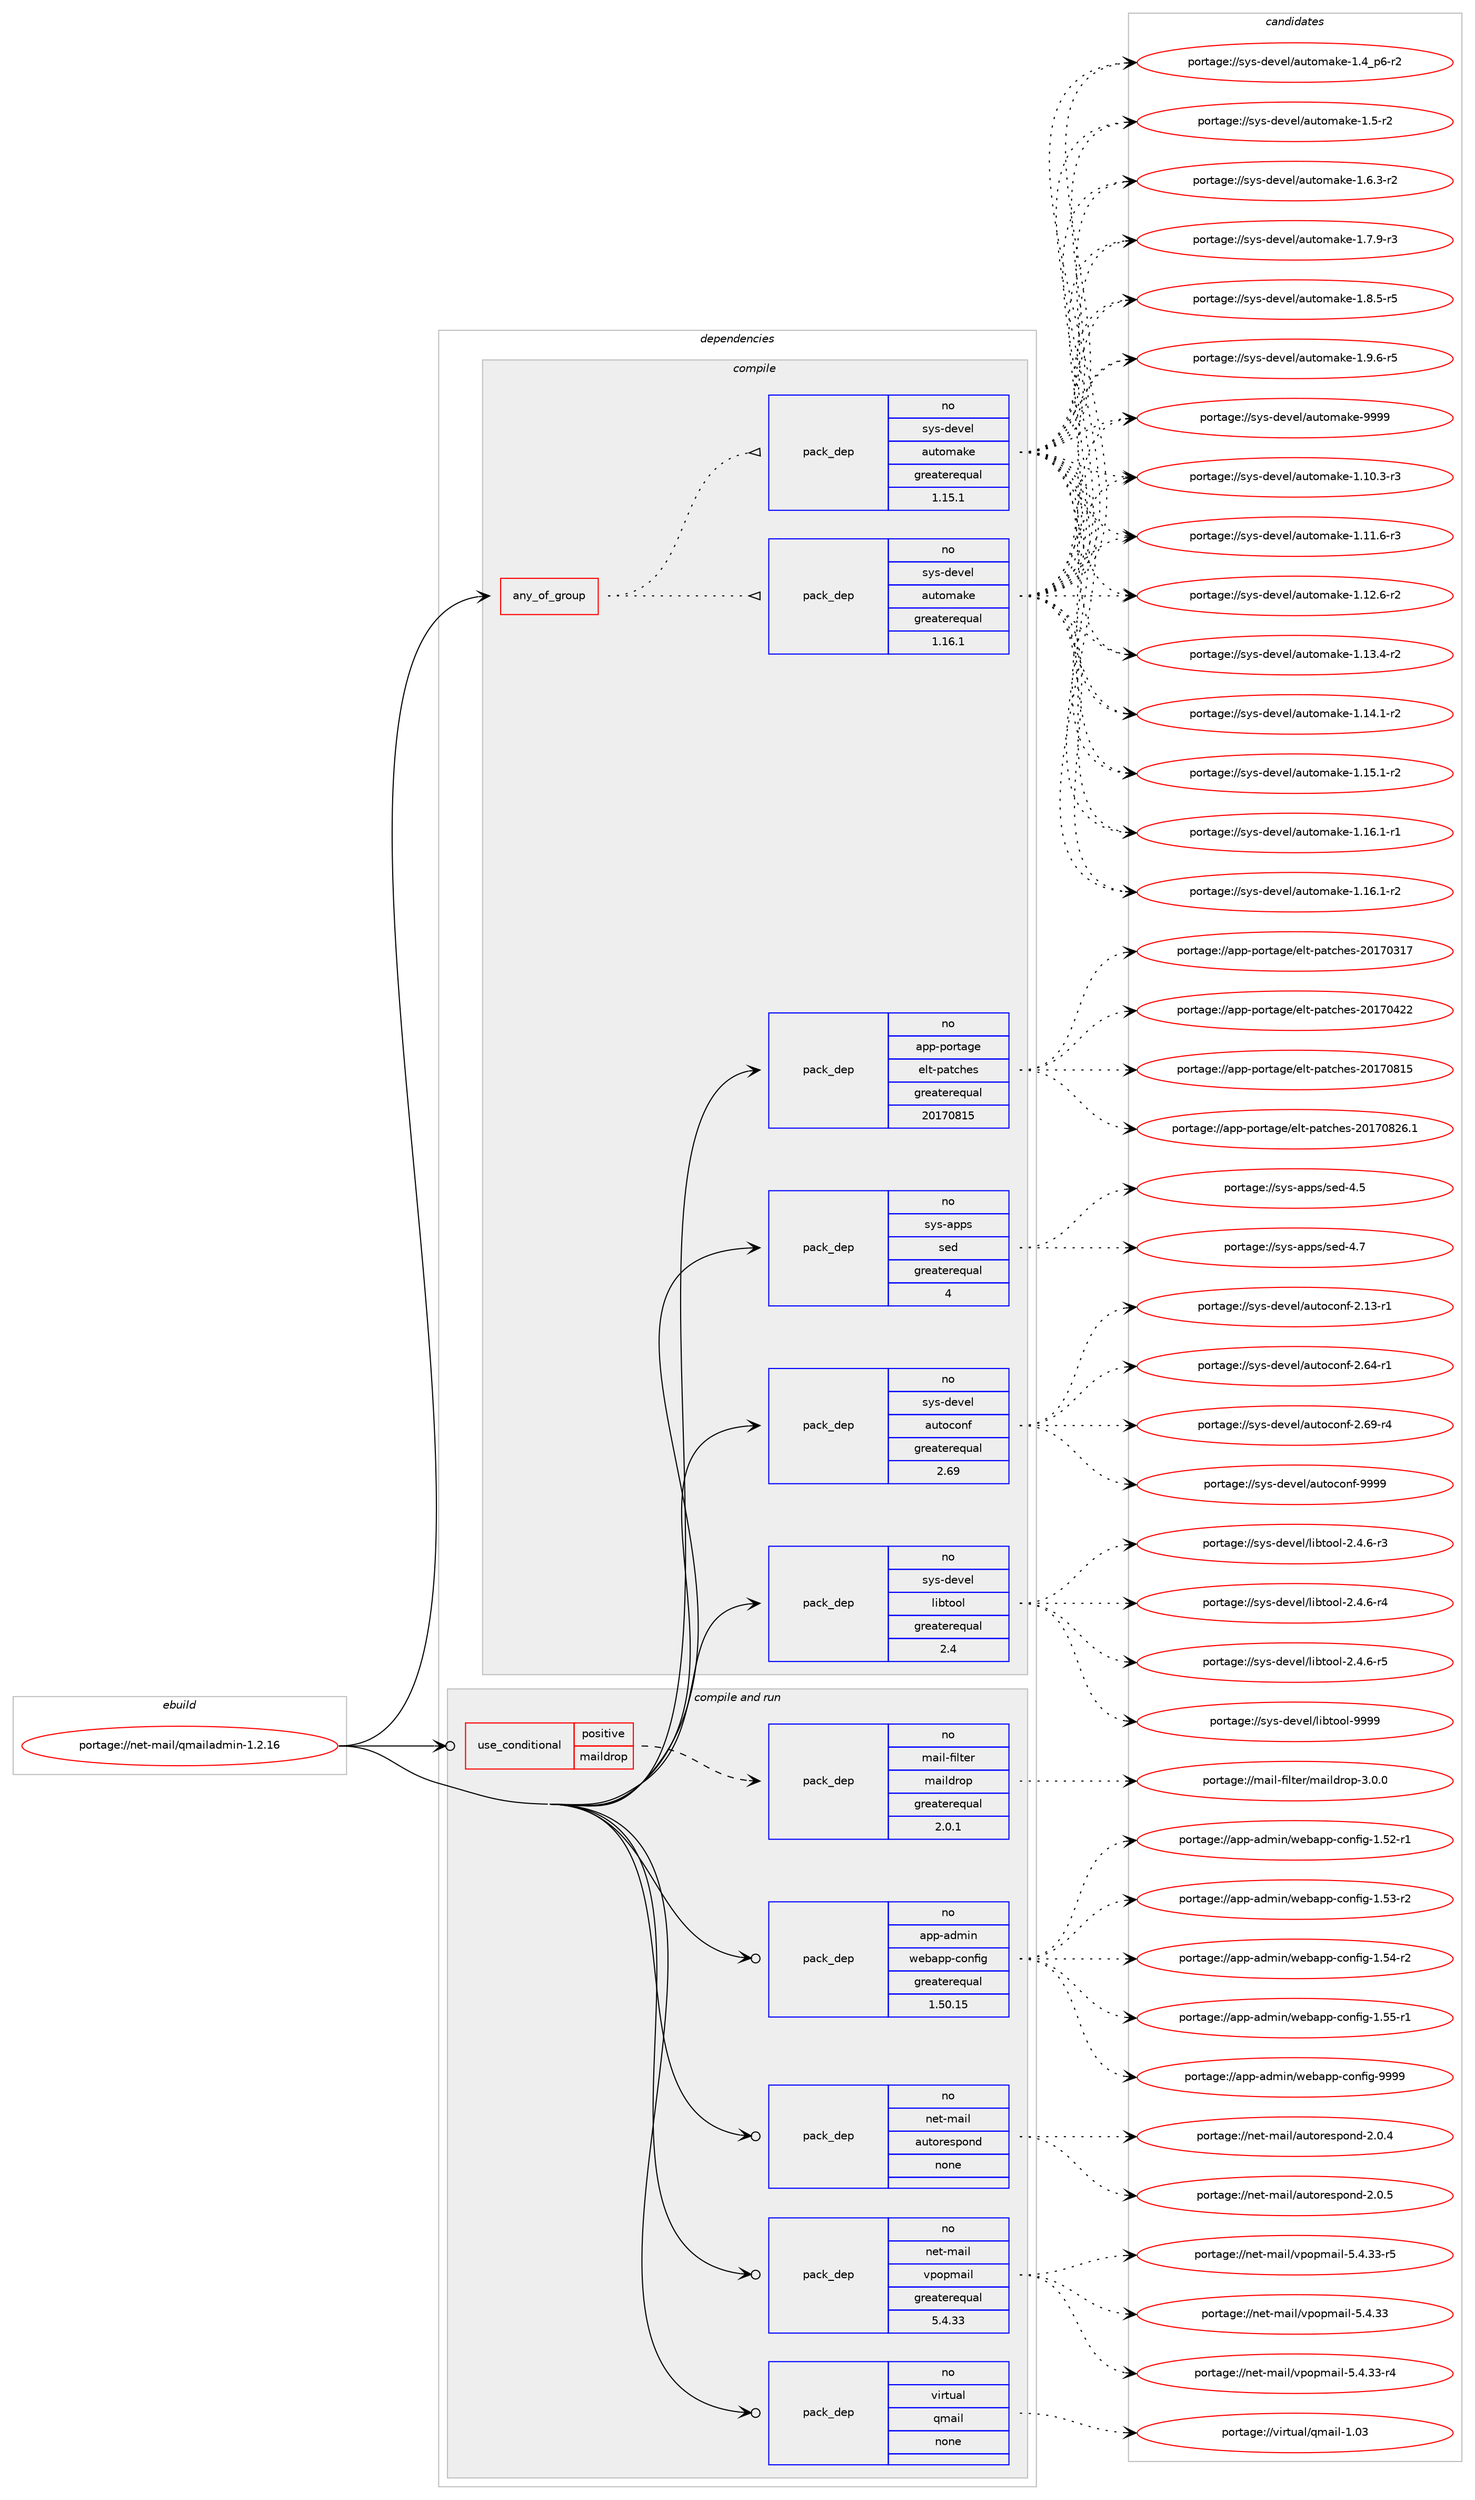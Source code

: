 digraph prolog {

# *************
# Graph options
# *************

newrank=true;
concentrate=true;
compound=true;
graph [rankdir=LR,fontname=Helvetica,fontsize=10,ranksep=1.5];#, ranksep=2.5, nodesep=0.2];
edge  [arrowhead=vee];
node  [fontname=Helvetica,fontsize=10];

# **********
# The ebuild
# **********

subgraph cluster_leftcol {
color=gray;
rank=same;
label=<<i>ebuild</i>>;
id [label="portage://net-mail/qmailadmin-1.2.16", color=red, width=4, href="../net-mail/qmailadmin-1.2.16.svg"];
}

# ****************
# The dependencies
# ****************

subgraph cluster_midcol {
color=gray;
label=<<i>dependencies</i>>;
subgraph cluster_compile {
fillcolor="#eeeeee";
style=filled;
label=<<i>compile</i>>;
subgraph any5905 {
dependency363575 [label=<<TABLE BORDER="0" CELLBORDER="1" CELLSPACING="0" CELLPADDING="4"><TR><TD CELLPADDING="10">any_of_group</TD></TR></TABLE>>, shape=none, color=red];subgraph pack266492 {
dependency363576 [label=<<TABLE BORDER="0" CELLBORDER="1" CELLSPACING="0" CELLPADDING="4" WIDTH="220"><TR><TD ROWSPAN="6" CELLPADDING="30">pack_dep</TD></TR><TR><TD WIDTH="110">no</TD></TR><TR><TD>sys-devel</TD></TR><TR><TD>automake</TD></TR><TR><TD>greaterequal</TD></TR><TR><TD>1.16.1</TD></TR></TABLE>>, shape=none, color=blue];
}
dependency363575:e -> dependency363576:w [weight=20,style="dotted",arrowhead="oinv"];
subgraph pack266493 {
dependency363577 [label=<<TABLE BORDER="0" CELLBORDER="1" CELLSPACING="0" CELLPADDING="4" WIDTH="220"><TR><TD ROWSPAN="6" CELLPADDING="30">pack_dep</TD></TR><TR><TD WIDTH="110">no</TD></TR><TR><TD>sys-devel</TD></TR><TR><TD>automake</TD></TR><TR><TD>greaterequal</TD></TR><TR><TD>1.15.1</TD></TR></TABLE>>, shape=none, color=blue];
}
dependency363575:e -> dependency363577:w [weight=20,style="dotted",arrowhead="oinv"];
}
id:e -> dependency363575:w [weight=20,style="solid",arrowhead="vee"];
subgraph pack266494 {
dependency363578 [label=<<TABLE BORDER="0" CELLBORDER="1" CELLSPACING="0" CELLPADDING="4" WIDTH="220"><TR><TD ROWSPAN="6" CELLPADDING="30">pack_dep</TD></TR><TR><TD WIDTH="110">no</TD></TR><TR><TD>app-portage</TD></TR><TR><TD>elt-patches</TD></TR><TR><TD>greaterequal</TD></TR><TR><TD>20170815</TD></TR></TABLE>>, shape=none, color=blue];
}
id:e -> dependency363578:w [weight=20,style="solid",arrowhead="vee"];
subgraph pack266495 {
dependency363579 [label=<<TABLE BORDER="0" CELLBORDER="1" CELLSPACING="0" CELLPADDING="4" WIDTH="220"><TR><TD ROWSPAN="6" CELLPADDING="30">pack_dep</TD></TR><TR><TD WIDTH="110">no</TD></TR><TR><TD>sys-apps</TD></TR><TR><TD>sed</TD></TR><TR><TD>greaterequal</TD></TR><TR><TD>4</TD></TR></TABLE>>, shape=none, color=blue];
}
id:e -> dependency363579:w [weight=20,style="solid",arrowhead="vee"];
subgraph pack266496 {
dependency363580 [label=<<TABLE BORDER="0" CELLBORDER="1" CELLSPACING="0" CELLPADDING="4" WIDTH="220"><TR><TD ROWSPAN="6" CELLPADDING="30">pack_dep</TD></TR><TR><TD WIDTH="110">no</TD></TR><TR><TD>sys-devel</TD></TR><TR><TD>autoconf</TD></TR><TR><TD>greaterequal</TD></TR><TR><TD>2.69</TD></TR></TABLE>>, shape=none, color=blue];
}
id:e -> dependency363580:w [weight=20,style="solid",arrowhead="vee"];
subgraph pack266497 {
dependency363581 [label=<<TABLE BORDER="0" CELLBORDER="1" CELLSPACING="0" CELLPADDING="4" WIDTH="220"><TR><TD ROWSPAN="6" CELLPADDING="30">pack_dep</TD></TR><TR><TD WIDTH="110">no</TD></TR><TR><TD>sys-devel</TD></TR><TR><TD>libtool</TD></TR><TR><TD>greaterequal</TD></TR><TR><TD>2.4</TD></TR></TABLE>>, shape=none, color=blue];
}
id:e -> dependency363581:w [weight=20,style="solid",arrowhead="vee"];
}
subgraph cluster_compileandrun {
fillcolor="#eeeeee";
style=filled;
label=<<i>compile and run</i>>;
subgraph cond91026 {
dependency363582 [label=<<TABLE BORDER="0" CELLBORDER="1" CELLSPACING="0" CELLPADDING="4"><TR><TD ROWSPAN="3" CELLPADDING="10">use_conditional</TD></TR><TR><TD>positive</TD></TR><TR><TD>maildrop</TD></TR></TABLE>>, shape=none, color=red];
subgraph pack266498 {
dependency363583 [label=<<TABLE BORDER="0" CELLBORDER="1" CELLSPACING="0" CELLPADDING="4" WIDTH="220"><TR><TD ROWSPAN="6" CELLPADDING="30">pack_dep</TD></TR><TR><TD WIDTH="110">no</TD></TR><TR><TD>mail-filter</TD></TR><TR><TD>maildrop</TD></TR><TR><TD>greaterequal</TD></TR><TR><TD>2.0.1</TD></TR></TABLE>>, shape=none, color=blue];
}
dependency363582:e -> dependency363583:w [weight=20,style="dashed",arrowhead="vee"];
}
id:e -> dependency363582:w [weight=20,style="solid",arrowhead="odotvee"];
subgraph pack266499 {
dependency363584 [label=<<TABLE BORDER="0" CELLBORDER="1" CELLSPACING="0" CELLPADDING="4" WIDTH="220"><TR><TD ROWSPAN="6" CELLPADDING="30">pack_dep</TD></TR><TR><TD WIDTH="110">no</TD></TR><TR><TD>app-admin</TD></TR><TR><TD>webapp-config</TD></TR><TR><TD>greaterequal</TD></TR><TR><TD>1.50.15</TD></TR></TABLE>>, shape=none, color=blue];
}
id:e -> dependency363584:w [weight=20,style="solid",arrowhead="odotvee"];
subgraph pack266500 {
dependency363585 [label=<<TABLE BORDER="0" CELLBORDER="1" CELLSPACING="0" CELLPADDING="4" WIDTH="220"><TR><TD ROWSPAN="6" CELLPADDING="30">pack_dep</TD></TR><TR><TD WIDTH="110">no</TD></TR><TR><TD>net-mail</TD></TR><TR><TD>autorespond</TD></TR><TR><TD>none</TD></TR><TR><TD></TD></TR></TABLE>>, shape=none, color=blue];
}
id:e -> dependency363585:w [weight=20,style="solid",arrowhead="odotvee"];
subgraph pack266501 {
dependency363586 [label=<<TABLE BORDER="0" CELLBORDER="1" CELLSPACING="0" CELLPADDING="4" WIDTH="220"><TR><TD ROWSPAN="6" CELLPADDING="30">pack_dep</TD></TR><TR><TD WIDTH="110">no</TD></TR><TR><TD>net-mail</TD></TR><TR><TD>vpopmail</TD></TR><TR><TD>greaterequal</TD></TR><TR><TD>5.4.33</TD></TR></TABLE>>, shape=none, color=blue];
}
id:e -> dependency363586:w [weight=20,style="solid",arrowhead="odotvee"];
subgraph pack266502 {
dependency363587 [label=<<TABLE BORDER="0" CELLBORDER="1" CELLSPACING="0" CELLPADDING="4" WIDTH="220"><TR><TD ROWSPAN="6" CELLPADDING="30">pack_dep</TD></TR><TR><TD WIDTH="110">no</TD></TR><TR><TD>virtual</TD></TR><TR><TD>qmail</TD></TR><TR><TD>none</TD></TR><TR><TD></TD></TR></TABLE>>, shape=none, color=blue];
}
id:e -> dependency363587:w [weight=20,style="solid",arrowhead="odotvee"];
}
subgraph cluster_run {
fillcolor="#eeeeee";
style=filled;
label=<<i>run</i>>;
}
}

# **************
# The candidates
# **************

subgraph cluster_choices {
rank=same;
color=gray;
label=<<i>candidates</i>>;

subgraph choice266492 {
color=black;
nodesep=1;
choiceportage11512111545100101118101108479711711611110997107101454946494846514511451 [label="portage://sys-devel/automake-1.10.3-r3", color=red, width=4,href="../sys-devel/automake-1.10.3-r3.svg"];
choiceportage11512111545100101118101108479711711611110997107101454946494946544511451 [label="portage://sys-devel/automake-1.11.6-r3", color=red, width=4,href="../sys-devel/automake-1.11.6-r3.svg"];
choiceportage11512111545100101118101108479711711611110997107101454946495046544511450 [label="portage://sys-devel/automake-1.12.6-r2", color=red, width=4,href="../sys-devel/automake-1.12.6-r2.svg"];
choiceportage11512111545100101118101108479711711611110997107101454946495146524511450 [label="portage://sys-devel/automake-1.13.4-r2", color=red, width=4,href="../sys-devel/automake-1.13.4-r2.svg"];
choiceportage11512111545100101118101108479711711611110997107101454946495246494511450 [label="portage://sys-devel/automake-1.14.1-r2", color=red, width=4,href="../sys-devel/automake-1.14.1-r2.svg"];
choiceportage11512111545100101118101108479711711611110997107101454946495346494511450 [label="portage://sys-devel/automake-1.15.1-r2", color=red, width=4,href="../sys-devel/automake-1.15.1-r2.svg"];
choiceportage11512111545100101118101108479711711611110997107101454946495446494511449 [label="portage://sys-devel/automake-1.16.1-r1", color=red, width=4,href="../sys-devel/automake-1.16.1-r1.svg"];
choiceportage11512111545100101118101108479711711611110997107101454946495446494511450 [label="portage://sys-devel/automake-1.16.1-r2", color=red, width=4,href="../sys-devel/automake-1.16.1-r2.svg"];
choiceportage115121115451001011181011084797117116111109971071014549465295112544511450 [label="portage://sys-devel/automake-1.4_p6-r2", color=red, width=4,href="../sys-devel/automake-1.4_p6-r2.svg"];
choiceportage11512111545100101118101108479711711611110997107101454946534511450 [label="portage://sys-devel/automake-1.5-r2", color=red, width=4,href="../sys-devel/automake-1.5-r2.svg"];
choiceportage115121115451001011181011084797117116111109971071014549465446514511450 [label="portage://sys-devel/automake-1.6.3-r2", color=red, width=4,href="../sys-devel/automake-1.6.3-r2.svg"];
choiceportage115121115451001011181011084797117116111109971071014549465546574511451 [label="portage://sys-devel/automake-1.7.9-r3", color=red, width=4,href="../sys-devel/automake-1.7.9-r3.svg"];
choiceportage115121115451001011181011084797117116111109971071014549465646534511453 [label="portage://sys-devel/automake-1.8.5-r5", color=red, width=4,href="../sys-devel/automake-1.8.5-r5.svg"];
choiceportage115121115451001011181011084797117116111109971071014549465746544511453 [label="portage://sys-devel/automake-1.9.6-r5", color=red, width=4,href="../sys-devel/automake-1.9.6-r5.svg"];
choiceportage115121115451001011181011084797117116111109971071014557575757 [label="portage://sys-devel/automake-9999", color=red, width=4,href="../sys-devel/automake-9999.svg"];
dependency363576:e -> choiceportage11512111545100101118101108479711711611110997107101454946494846514511451:w [style=dotted,weight="100"];
dependency363576:e -> choiceportage11512111545100101118101108479711711611110997107101454946494946544511451:w [style=dotted,weight="100"];
dependency363576:e -> choiceportage11512111545100101118101108479711711611110997107101454946495046544511450:w [style=dotted,weight="100"];
dependency363576:e -> choiceportage11512111545100101118101108479711711611110997107101454946495146524511450:w [style=dotted,weight="100"];
dependency363576:e -> choiceportage11512111545100101118101108479711711611110997107101454946495246494511450:w [style=dotted,weight="100"];
dependency363576:e -> choiceportage11512111545100101118101108479711711611110997107101454946495346494511450:w [style=dotted,weight="100"];
dependency363576:e -> choiceportage11512111545100101118101108479711711611110997107101454946495446494511449:w [style=dotted,weight="100"];
dependency363576:e -> choiceportage11512111545100101118101108479711711611110997107101454946495446494511450:w [style=dotted,weight="100"];
dependency363576:e -> choiceportage115121115451001011181011084797117116111109971071014549465295112544511450:w [style=dotted,weight="100"];
dependency363576:e -> choiceportage11512111545100101118101108479711711611110997107101454946534511450:w [style=dotted,weight="100"];
dependency363576:e -> choiceportage115121115451001011181011084797117116111109971071014549465446514511450:w [style=dotted,weight="100"];
dependency363576:e -> choiceportage115121115451001011181011084797117116111109971071014549465546574511451:w [style=dotted,weight="100"];
dependency363576:e -> choiceportage115121115451001011181011084797117116111109971071014549465646534511453:w [style=dotted,weight="100"];
dependency363576:e -> choiceportage115121115451001011181011084797117116111109971071014549465746544511453:w [style=dotted,weight="100"];
dependency363576:e -> choiceportage115121115451001011181011084797117116111109971071014557575757:w [style=dotted,weight="100"];
}
subgraph choice266493 {
color=black;
nodesep=1;
choiceportage11512111545100101118101108479711711611110997107101454946494846514511451 [label="portage://sys-devel/automake-1.10.3-r3", color=red, width=4,href="../sys-devel/automake-1.10.3-r3.svg"];
choiceportage11512111545100101118101108479711711611110997107101454946494946544511451 [label="portage://sys-devel/automake-1.11.6-r3", color=red, width=4,href="../sys-devel/automake-1.11.6-r3.svg"];
choiceportage11512111545100101118101108479711711611110997107101454946495046544511450 [label="portage://sys-devel/automake-1.12.6-r2", color=red, width=4,href="../sys-devel/automake-1.12.6-r2.svg"];
choiceportage11512111545100101118101108479711711611110997107101454946495146524511450 [label="portage://sys-devel/automake-1.13.4-r2", color=red, width=4,href="../sys-devel/automake-1.13.4-r2.svg"];
choiceportage11512111545100101118101108479711711611110997107101454946495246494511450 [label="portage://sys-devel/automake-1.14.1-r2", color=red, width=4,href="../sys-devel/automake-1.14.1-r2.svg"];
choiceportage11512111545100101118101108479711711611110997107101454946495346494511450 [label="portage://sys-devel/automake-1.15.1-r2", color=red, width=4,href="../sys-devel/automake-1.15.1-r2.svg"];
choiceportage11512111545100101118101108479711711611110997107101454946495446494511449 [label="portage://sys-devel/automake-1.16.1-r1", color=red, width=4,href="../sys-devel/automake-1.16.1-r1.svg"];
choiceportage11512111545100101118101108479711711611110997107101454946495446494511450 [label="portage://sys-devel/automake-1.16.1-r2", color=red, width=4,href="../sys-devel/automake-1.16.1-r2.svg"];
choiceportage115121115451001011181011084797117116111109971071014549465295112544511450 [label="portage://sys-devel/automake-1.4_p6-r2", color=red, width=4,href="../sys-devel/automake-1.4_p6-r2.svg"];
choiceportage11512111545100101118101108479711711611110997107101454946534511450 [label="portage://sys-devel/automake-1.5-r2", color=red, width=4,href="../sys-devel/automake-1.5-r2.svg"];
choiceportage115121115451001011181011084797117116111109971071014549465446514511450 [label="portage://sys-devel/automake-1.6.3-r2", color=red, width=4,href="../sys-devel/automake-1.6.3-r2.svg"];
choiceportage115121115451001011181011084797117116111109971071014549465546574511451 [label="portage://sys-devel/automake-1.7.9-r3", color=red, width=4,href="../sys-devel/automake-1.7.9-r3.svg"];
choiceportage115121115451001011181011084797117116111109971071014549465646534511453 [label="portage://sys-devel/automake-1.8.5-r5", color=red, width=4,href="../sys-devel/automake-1.8.5-r5.svg"];
choiceportage115121115451001011181011084797117116111109971071014549465746544511453 [label="portage://sys-devel/automake-1.9.6-r5", color=red, width=4,href="../sys-devel/automake-1.9.6-r5.svg"];
choiceportage115121115451001011181011084797117116111109971071014557575757 [label="portage://sys-devel/automake-9999", color=red, width=4,href="../sys-devel/automake-9999.svg"];
dependency363577:e -> choiceportage11512111545100101118101108479711711611110997107101454946494846514511451:w [style=dotted,weight="100"];
dependency363577:e -> choiceportage11512111545100101118101108479711711611110997107101454946494946544511451:w [style=dotted,weight="100"];
dependency363577:e -> choiceportage11512111545100101118101108479711711611110997107101454946495046544511450:w [style=dotted,weight="100"];
dependency363577:e -> choiceportage11512111545100101118101108479711711611110997107101454946495146524511450:w [style=dotted,weight="100"];
dependency363577:e -> choiceportage11512111545100101118101108479711711611110997107101454946495246494511450:w [style=dotted,weight="100"];
dependency363577:e -> choiceportage11512111545100101118101108479711711611110997107101454946495346494511450:w [style=dotted,weight="100"];
dependency363577:e -> choiceportage11512111545100101118101108479711711611110997107101454946495446494511449:w [style=dotted,weight="100"];
dependency363577:e -> choiceportage11512111545100101118101108479711711611110997107101454946495446494511450:w [style=dotted,weight="100"];
dependency363577:e -> choiceportage115121115451001011181011084797117116111109971071014549465295112544511450:w [style=dotted,weight="100"];
dependency363577:e -> choiceportage11512111545100101118101108479711711611110997107101454946534511450:w [style=dotted,weight="100"];
dependency363577:e -> choiceportage115121115451001011181011084797117116111109971071014549465446514511450:w [style=dotted,weight="100"];
dependency363577:e -> choiceportage115121115451001011181011084797117116111109971071014549465546574511451:w [style=dotted,weight="100"];
dependency363577:e -> choiceportage115121115451001011181011084797117116111109971071014549465646534511453:w [style=dotted,weight="100"];
dependency363577:e -> choiceportage115121115451001011181011084797117116111109971071014549465746544511453:w [style=dotted,weight="100"];
dependency363577:e -> choiceportage115121115451001011181011084797117116111109971071014557575757:w [style=dotted,weight="100"];
}
subgraph choice266494 {
color=black;
nodesep=1;
choiceportage97112112451121111141169710310147101108116451129711699104101115455048495548514955 [label="portage://app-portage/elt-patches-20170317", color=red, width=4,href="../app-portage/elt-patches-20170317.svg"];
choiceportage97112112451121111141169710310147101108116451129711699104101115455048495548525050 [label="portage://app-portage/elt-patches-20170422", color=red, width=4,href="../app-portage/elt-patches-20170422.svg"];
choiceportage97112112451121111141169710310147101108116451129711699104101115455048495548564953 [label="portage://app-portage/elt-patches-20170815", color=red, width=4,href="../app-portage/elt-patches-20170815.svg"];
choiceportage971121124511211111411697103101471011081164511297116991041011154550484955485650544649 [label="portage://app-portage/elt-patches-20170826.1", color=red, width=4,href="../app-portage/elt-patches-20170826.1.svg"];
dependency363578:e -> choiceportage97112112451121111141169710310147101108116451129711699104101115455048495548514955:w [style=dotted,weight="100"];
dependency363578:e -> choiceportage97112112451121111141169710310147101108116451129711699104101115455048495548525050:w [style=dotted,weight="100"];
dependency363578:e -> choiceportage97112112451121111141169710310147101108116451129711699104101115455048495548564953:w [style=dotted,weight="100"];
dependency363578:e -> choiceportage971121124511211111411697103101471011081164511297116991041011154550484955485650544649:w [style=dotted,weight="100"];
}
subgraph choice266495 {
color=black;
nodesep=1;
choiceportage11512111545971121121154711510110045524653 [label="portage://sys-apps/sed-4.5", color=red, width=4,href="../sys-apps/sed-4.5.svg"];
choiceportage11512111545971121121154711510110045524655 [label="portage://sys-apps/sed-4.7", color=red, width=4,href="../sys-apps/sed-4.7.svg"];
dependency363579:e -> choiceportage11512111545971121121154711510110045524653:w [style=dotted,weight="100"];
dependency363579:e -> choiceportage11512111545971121121154711510110045524655:w [style=dotted,weight="100"];
}
subgraph choice266496 {
color=black;
nodesep=1;
choiceportage1151211154510010111810110847971171161119911111010245504649514511449 [label="portage://sys-devel/autoconf-2.13-r1", color=red, width=4,href="../sys-devel/autoconf-2.13-r1.svg"];
choiceportage1151211154510010111810110847971171161119911111010245504654524511449 [label="portage://sys-devel/autoconf-2.64-r1", color=red, width=4,href="../sys-devel/autoconf-2.64-r1.svg"];
choiceportage1151211154510010111810110847971171161119911111010245504654574511452 [label="portage://sys-devel/autoconf-2.69-r4", color=red, width=4,href="../sys-devel/autoconf-2.69-r4.svg"];
choiceportage115121115451001011181011084797117116111991111101024557575757 [label="portage://sys-devel/autoconf-9999", color=red, width=4,href="../sys-devel/autoconf-9999.svg"];
dependency363580:e -> choiceportage1151211154510010111810110847971171161119911111010245504649514511449:w [style=dotted,weight="100"];
dependency363580:e -> choiceportage1151211154510010111810110847971171161119911111010245504654524511449:w [style=dotted,weight="100"];
dependency363580:e -> choiceportage1151211154510010111810110847971171161119911111010245504654574511452:w [style=dotted,weight="100"];
dependency363580:e -> choiceportage115121115451001011181011084797117116111991111101024557575757:w [style=dotted,weight="100"];
}
subgraph choice266497 {
color=black;
nodesep=1;
choiceportage1151211154510010111810110847108105981161111111084550465246544511451 [label="portage://sys-devel/libtool-2.4.6-r3", color=red, width=4,href="../sys-devel/libtool-2.4.6-r3.svg"];
choiceportage1151211154510010111810110847108105981161111111084550465246544511452 [label="portage://sys-devel/libtool-2.4.6-r4", color=red, width=4,href="../sys-devel/libtool-2.4.6-r4.svg"];
choiceportage1151211154510010111810110847108105981161111111084550465246544511453 [label="portage://sys-devel/libtool-2.4.6-r5", color=red, width=4,href="../sys-devel/libtool-2.4.6-r5.svg"];
choiceportage1151211154510010111810110847108105981161111111084557575757 [label="portage://sys-devel/libtool-9999", color=red, width=4,href="../sys-devel/libtool-9999.svg"];
dependency363581:e -> choiceportage1151211154510010111810110847108105981161111111084550465246544511451:w [style=dotted,weight="100"];
dependency363581:e -> choiceportage1151211154510010111810110847108105981161111111084550465246544511452:w [style=dotted,weight="100"];
dependency363581:e -> choiceportage1151211154510010111810110847108105981161111111084550465246544511453:w [style=dotted,weight="100"];
dependency363581:e -> choiceportage1151211154510010111810110847108105981161111111084557575757:w [style=dotted,weight="100"];
}
subgraph choice266498 {
color=black;
nodesep=1;
choiceportage10997105108451021051081161011144710997105108100114111112455146484648 [label="portage://mail-filter/maildrop-3.0.0", color=red, width=4,href="../mail-filter/maildrop-3.0.0.svg"];
dependency363583:e -> choiceportage10997105108451021051081161011144710997105108100114111112455146484648:w [style=dotted,weight="100"];
}
subgraph choice266499 {
color=black;
nodesep=1;
choiceportage971121124597100109105110471191019897112112459911111010210510345494653504511449 [label="portage://app-admin/webapp-config-1.52-r1", color=red, width=4,href="../app-admin/webapp-config-1.52-r1.svg"];
choiceportage971121124597100109105110471191019897112112459911111010210510345494653514511450 [label="portage://app-admin/webapp-config-1.53-r2", color=red, width=4,href="../app-admin/webapp-config-1.53-r2.svg"];
choiceportage971121124597100109105110471191019897112112459911111010210510345494653524511450 [label="portage://app-admin/webapp-config-1.54-r2", color=red, width=4,href="../app-admin/webapp-config-1.54-r2.svg"];
choiceportage971121124597100109105110471191019897112112459911111010210510345494653534511449 [label="portage://app-admin/webapp-config-1.55-r1", color=red, width=4,href="../app-admin/webapp-config-1.55-r1.svg"];
choiceportage97112112459710010910511047119101989711211245991111101021051034557575757 [label="portage://app-admin/webapp-config-9999", color=red, width=4,href="../app-admin/webapp-config-9999.svg"];
dependency363584:e -> choiceportage971121124597100109105110471191019897112112459911111010210510345494653504511449:w [style=dotted,weight="100"];
dependency363584:e -> choiceportage971121124597100109105110471191019897112112459911111010210510345494653514511450:w [style=dotted,weight="100"];
dependency363584:e -> choiceportage971121124597100109105110471191019897112112459911111010210510345494653524511450:w [style=dotted,weight="100"];
dependency363584:e -> choiceportage971121124597100109105110471191019897112112459911111010210510345494653534511449:w [style=dotted,weight="100"];
dependency363584:e -> choiceportage97112112459710010910511047119101989711211245991111101021051034557575757:w [style=dotted,weight="100"];
}
subgraph choice266500 {
color=black;
nodesep=1;
choiceportage11010111645109971051084797117116111114101115112111110100455046484652 [label="portage://net-mail/autorespond-2.0.4", color=red, width=4,href="../net-mail/autorespond-2.0.4.svg"];
choiceportage11010111645109971051084797117116111114101115112111110100455046484653 [label="portage://net-mail/autorespond-2.0.5", color=red, width=4,href="../net-mail/autorespond-2.0.5.svg"];
dependency363585:e -> choiceportage11010111645109971051084797117116111114101115112111110100455046484652:w [style=dotted,weight="100"];
dependency363585:e -> choiceportage11010111645109971051084797117116111114101115112111110100455046484653:w [style=dotted,weight="100"];
}
subgraph choice266501 {
color=black;
nodesep=1;
choiceportage1101011164510997105108471181121111121099710510845534652465151 [label="portage://net-mail/vpopmail-5.4.33", color=red, width=4,href="../net-mail/vpopmail-5.4.33.svg"];
choiceportage11010111645109971051084711811211111210997105108455346524651514511452 [label="portage://net-mail/vpopmail-5.4.33-r4", color=red, width=4,href="../net-mail/vpopmail-5.4.33-r4.svg"];
choiceportage11010111645109971051084711811211111210997105108455346524651514511453 [label="portage://net-mail/vpopmail-5.4.33-r5", color=red, width=4,href="../net-mail/vpopmail-5.4.33-r5.svg"];
dependency363586:e -> choiceportage1101011164510997105108471181121111121099710510845534652465151:w [style=dotted,weight="100"];
dependency363586:e -> choiceportage11010111645109971051084711811211111210997105108455346524651514511452:w [style=dotted,weight="100"];
dependency363586:e -> choiceportage11010111645109971051084711811211111210997105108455346524651514511453:w [style=dotted,weight="100"];
}
subgraph choice266502 {
color=black;
nodesep=1;
choiceportage1181051141161179710847113109971051084549464851 [label="portage://virtual/qmail-1.03", color=red, width=4,href="../virtual/qmail-1.03.svg"];
dependency363587:e -> choiceportage1181051141161179710847113109971051084549464851:w [style=dotted,weight="100"];
}
}

}

